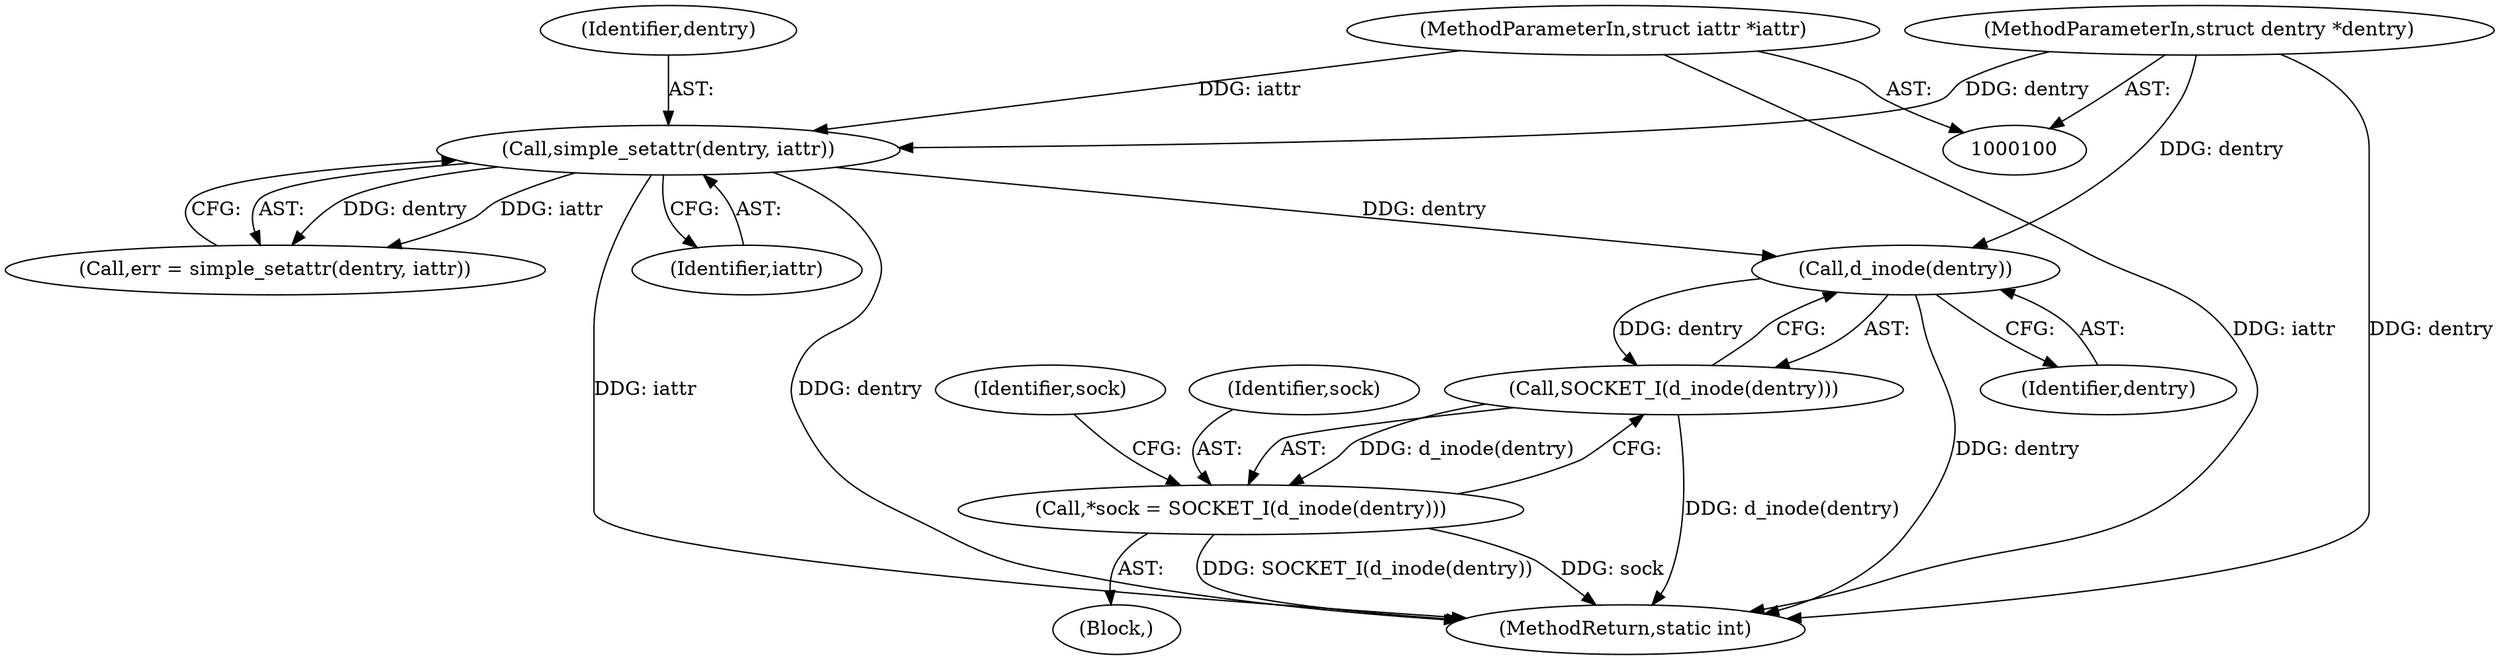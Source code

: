 digraph "0_linux_6d8c50dcb029872b298eea68cc6209c866fd3e14_1@pointer" {
"1000124" [label="(Call,d_inode(dentry))"];
"1000107" [label="(Call,simple_setattr(dentry, iattr))"];
"1000101" [label="(MethodParameterIn,struct dentry *dentry)"];
"1000102" [label="(MethodParameterIn,struct iattr *iattr)"];
"1000123" [label="(Call,SOCKET_I(d_inode(dentry)))"];
"1000121" [label="(Call,*sock = SOCKET_I(d_inode(dentry)))"];
"1000101" [label="(MethodParameterIn,struct dentry *dentry)"];
"1000146" [label="(MethodReturn,static int)"];
"1000123" [label="(Call,SOCKET_I(d_inode(dentry)))"];
"1000125" [label="(Identifier,dentry)"];
"1000105" [label="(Call,err = simple_setattr(dentry, iattr))"];
"1000102" [label="(MethodParameterIn,struct iattr *iattr)"];
"1000122" [label="(Identifier,sock)"];
"1000128" [label="(Identifier,sock)"];
"1000107" [label="(Call,simple_setattr(dentry, iattr))"];
"1000108" [label="(Identifier,dentry)"];
"1000124" [label="(Call,d_inode(dentry))"];
"1000121" [label="(Call,*sock = SOCKET_I(d_inode(dentry)))"];
"1000119" [label="(Block,)"];
"1000109" [label="(Identifier,iattr)"];
"1000124" -> "1000123"  [label="AST: "];
"1000124" -> "1000125"  [label="CFG: "];
"1000125" -> "1000124"  [label="AST: "];
"1000123" -> "1000124"  [label="CFG: "];
"1000124" -> "1000146"  [label="DDG: dentry"];
"1000124" -> "1000123"  [label="DDG: dentry"];
"1000107" -> "1000124"  [label="DDG: dentry"];
"1000101" -> "1000124"  [label="DDG: dentry"];
"1000107" -> "1000105"  [label="AST: "];
"1000107" -> "1000109"  [label="CFG: "];
"1000108" -> "1000107"  [label="AST: "];
"1000109" -> "1000107"  [label="AST: "];
"1000105" -> "1000107"  [label="CFG: "];
"1000107" -> "1000146"  [label="DDG: dentry"];
"1000107" -> "1000146"  [label="DDG: iattr"];
"1000107" -> "1000105"  [label="DDG: dentry"];
"1000107" -> "1000105"  [label="DDG: iattr"];
"1000101" -> "1000107"  [label="DDG: dentry"];
"1000102" -> "1000107"  [label="DDG: iattr"];
"1000101" -> "1000100"  [label="AST: "];
"1000101" -> "1000146"  [label="DDG: dentry"];
"1000102" -> "1000100"  [label="AST: "];
"1000102" -> "1000146"  [label="DDG: iattr"];
"1000123" -> "1000121"  [label="AST: "];
"1000121" -> "1000123"  [label="CFG: "];
"1000123" -> "1000146"  [label="DDG: d_inode(dentry)"];
"1000123" -> "1000121"  [label="DDG: d_inode(dentry)"];
"1000121" -> "1000119"  [label="AST: "];
"1000122" -> "1000121"  [label="AST: "];
"1000128" -> "1000121"  [label="CFG: "];
"1000121" -> "1000146"  [label="DDG: SOCKET_I(d_inode(dentry))"];
"1000121" -> "1000146"  [label="DDG: sock"];
}

